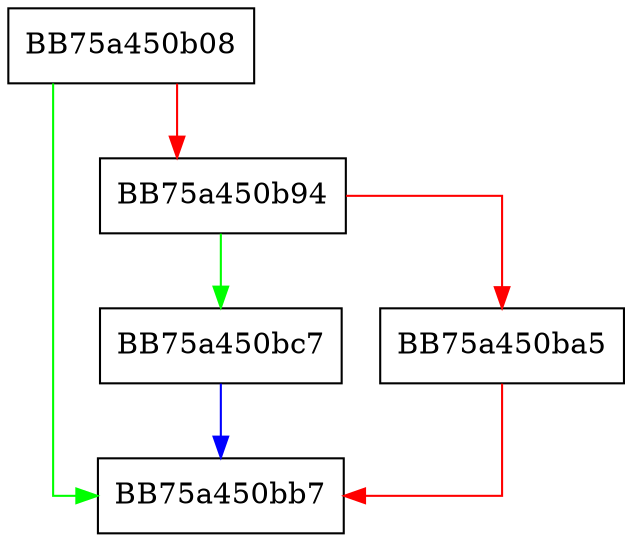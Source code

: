 digraph _tlgWriteAgg {
  node [shape="box"];
  graph [splines=ortho];
  BB75a450b08 -> BB75a450bb7 [color="green"];
  BB75a450b08 -> BB75a450b94 [color="red"];
  BB75a450b94 -> BB75a450bc7 [color="green"];
  BB75a450b94 -> BB75a450ba5 [color="red"];
  BB75a450ba5 -> BB75a450bb7 [color="red"];
  BB75a450bc7 -> BB75a450bb7 [color="blue"];
}
